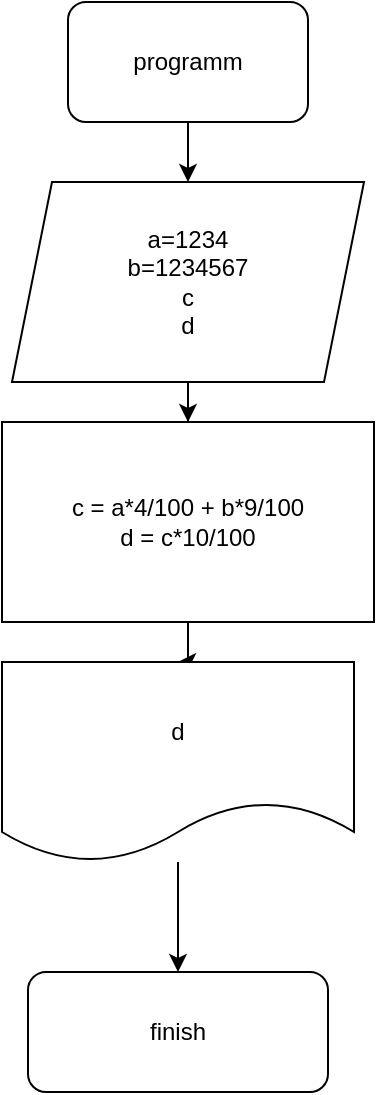 <mxfile version="14.9.8" type="device"><diagram id="kRViDnSNcUFM4D3txV5l" name="Page-1"><mxGraphModel dx="868" dy="450" grid="1" gridSize="10" guides="1" tooltips="1" connect="1" arrows="1" fold="1" page="1" pageScale="1" pageWidth="827" pageHeight="1169" math="0" shadow="0"><root><mxCell id="0"/><mxCell id="1" parent="0"/><mxCell id="v8uE3rT9jtfosA0ABNY3-6" value="" style="edgeStyle=orthogonalEdgeStyle;rounded=0;orthogonalLoop=1;jettySize=auto;html=1;" edge="1" parent="1" source="v8uE3rT9jtfosA0ABNY3-1" target="v8uE3rT9jtfosA0ABNY3-2"><mxGeometry relative="1" as="geometry"/></mxCell><mxCell id="v8uE3rT9jtfosA0ABNY3-1" value="programm" style="rounded=1;whiteSpace=wrap;html=1;" vertex="1" parent="1"><mxGeometry x="354" y="70" width="120" height="60" as="geometry"/></mxCell><mxCell id="v8uE3rT9jtfosA0ABNY3-7" value="" style="edgeStyle=orthogonalEdgeStyle;rounded=0;orthogonalLoop=1;jettySize=auto;html=1;" edge="1" parent="1" source="v8uE3rT9jtfosA0ABNY3-2" target="v8uE3rT9jtfosA0ABNY3-3"><mxGeometry relative="1" as="geometry"/></mxCell><mxCell id="v8uE3rT9jtfosA0ABNY3-2" value="a=1234&lt;br&gt;b=1234567&lt;br&gt;c&lt;br&gt;d" style="shape=parallelogram;perimeter=parallelogramPerimeter;whiteSpace=wrap;html=1;fixedSize=1;" vertex="1" parent="1"><mxGeometry x="326" y="160" width="176" height="100" as="geometry"/></mxCell><mxCell id="v8uE3rT9jtfosA0ABNY3-8" value="" style="edgeStyle=orthogonalEdgeStyle;rounded=0;orthogonalLoop=1;jettySize=auto;html=1;" edge="1" parent="1" source="v8uE3rT9jtfosA0ABNY3-3" target="v8uE3rT9jtfosA0ABNY3-4"><mxGeometry relative="1" as="geometry"/></mxCell><mxCell id="v8uE3rT9jtfosA0ABNY3-3" value="c = a*4/100 + b*9/100&lt;br&gt;d = c*10/100" style="rounded=0;whiteSpace=wrap;html=1;" vertex="1" parent="1"><mxGeometry x="321" y="280" width="186" height="100" as="geometry"/></mxCell><mxCell id="v8uE3rT9jtfosA0ABNY3-9" value="" style="edgeStyle=orthogonalEdgeStyle;rounded=0;orthogonalLoop=1;jettySize=auto;html=1;" edge="1" parent="1" source="v8uE3rT9jtfosA0ABNY3-4" target="v8uE3rT9jtfosA0ABNY3-5"><mxGeometry relative="1" as="geometry"/></mxCell><mxCell id="v8uE3rT9jtfosA0ABNY3-4" value="d" style="shape=document;whiteSpace=wrap;html=1;boundedLbl=1;" vertex="1" parent="1"><mxGeometry x="321" y="400" width="176" height="100" as="geometry"/></mxCell><mxCell id="v8uE3rT9jtfosA0ABNY3-5" value="finish" style="rounded=1;whiteSpace=wrap;html=1;" vertex="1" parent="1"><mxGeometry x="334" y="555" width="150" height="60" as="geometry"/></mxCell></root></mxGraphModel></diagram></mxfile>